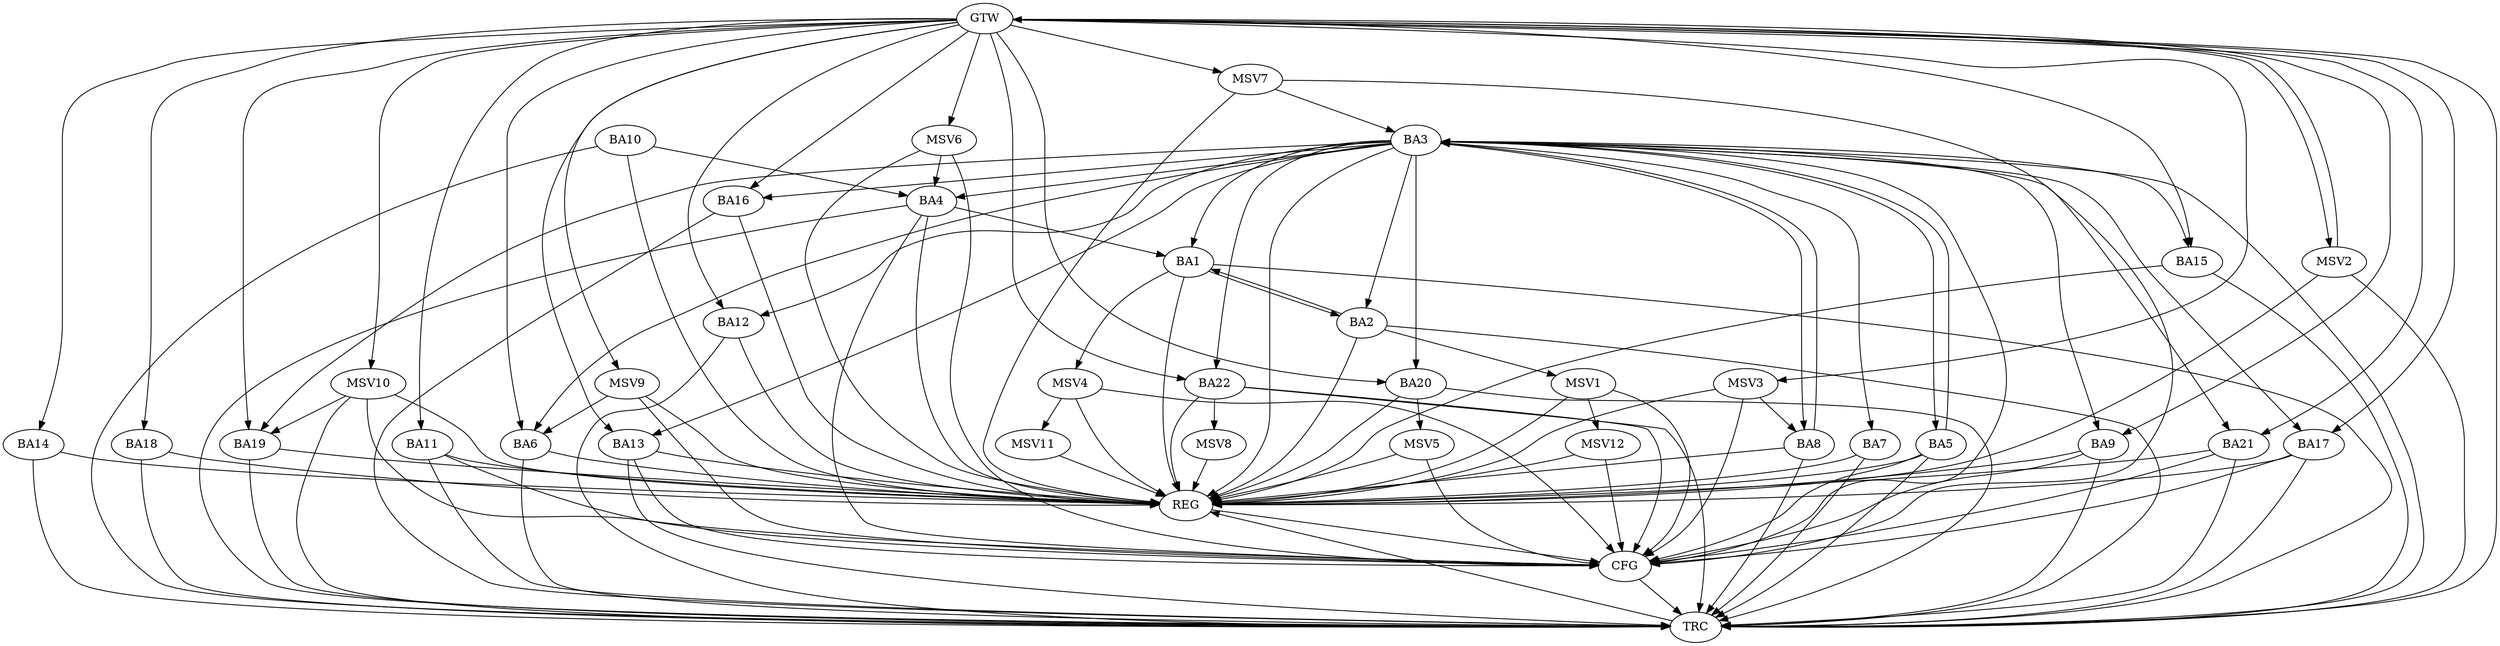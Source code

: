 strict digraph G {
  BA1 [ label="BA1" ];
  BA2 [ label="BA2" ];
  BA3 [ label="BA3" ];
  BA4 [ label="BA4" ];
  BA5 [ label="BA5" ];
  BA6 [ label="BA6" ];
  BA7 [ label="BA7" ];
  BA8 [ label="BA8" ];
  BA9 [ label="BA9" ];
  BA10 [ label="BA10" ];
  BA11 [ label="BA11" ];
  BA12 [ label="BA12" ];
  BA13 [ label="BA13" ];
  BA14 [ label="BA14" ];
  BA15 [ label="BA15" ];
  BA16 [ label="BA16" ];
  BA17 [ label="BA17" ];
  BA18 [ label="BA18" ];
  BA19 [ label="BA19" ];
  BA20 [ label="BA20" ];
  BA21 [ label="BA21" ];
  BA22 [ label="BA22" ];
  GTW [ label="GTW" ];
  REG [ label="REG" ];
  CFG [ label="CFG" ];
  TRC [ label="TRC" ];
  MSV1 [ label="MSV1" ];
  MSV2 [ label="MSV2" ];
  MSV3 [ label="MSV3" ];
  MSV4 [ label="MSV4" ];
  MSV5 [ label="MSV5" ];
  MSV6 [ label="MSV6" ];
  MSV7 [ label="MSV7" ];
  MSV8 [ label="MSV8" ];
  MSV9 [ label="MSV9" ];
  MSV10 [ label="MSV10" ];
  MSV11 [ label="MSV11" ];
  MSV12 [ label="MSV12" ];
  BA1 -> BA2;
  BA2 -> BA1;
  BA3 -> BA2;
  BA4 -> BA1;
  BA5 -> BA3;
  BA8 -> BA3;
  BA10 -> BA4;
  GTW -> BA6;
  GTW -> BA9;
  GTW -> BA11;
  GTW -> BA12;
  GTW -> BA13;
  GTW -> BA14;
  GTW -> BA15;
  GTW -> BA16;
  GTW -> BA17;
  GTW -> BA18;
  GTW -> BA19;
  GTW -> BA20;
  GTW -> BA21;
  GTW -> BA22;
  BA1 -> REG;
  BA2 -> REG;
  BA3 -> REG;
  BA4 -> REG;
  BA5 -> REG;
  BA6 -> REG;
  BA7 -> REG;
  BA8 -> REG;
  BA9 -> REG;
  BA10 -> REG;
  BA11 -> REG;
  BA12 -> REG;
  BA13 -> REG;
  BA14 -> REG;
  BA15 -> REG;
  BA16 -> REG;
  BA17 -> REG;
  BA18 -> REG;
  BA19 -> REG;
  BA20 -> REG;
  BA21 -> REG;
  BA22 -> REG;
  BA3 -> CFG;
  BA4 -> CFG;
  BA21 -> CFG;
  BA13 -> CFG;
  BA9 -> CFG;
  BA17 -> CFG;
  BA5 -> CFG;
  BA22 -> CFG;
  BA11 -> CFG;
  REG -> CFG;
  BA1 -> TRC;
  BA2 -> TRC;
  BA3 -> TRC;
  BA4 -> TRC;
  BA5 -> TRC;
  BA6 -> TRC;
  BA7 -> TRC;
  BA8 -> TRC;
  BA9 -> TRC;
  BA10 -> TRC;
  BA11 -> TRC;
  BA12 -> TRC;
  BA13 -> TRC;
  BA14 -> TRC;
  BA15 -> TRC;
  BA16 -> TRC;
  BA17 -> TRC;
  BA18 -> TRC;
  BA19 -> TRC;
  BA20 -> TRC;
  BA21 -> TRC;
  BA22 -> TRC;
  GTW -> TRC;
  CFG -> TRC;
  TRC -> REG;
  BA3 -> BA12;
  BA3 -> BA20;
  BA3 -> BA17;
  BA3 -> BA8;
  BA3 -> BA5;
  BA3 -> BA19;
  BA3 -> BA15;
  BA3 -> BA16;
  BA3 -> BA4;
  BA3 -> BA7;
  BA3 -> BA13;
  BA3 -> BA9;
  BA3 -> BA22;
  BA3 -> BA21;
  BA3 -> BA1;
  BA3 -> BA6;
  BA2 -> MSV1;
  MSV1 -> REG;
  MSV1 -> CFG;
  MSV2 -> GTW;
  GTW -> MSV2;
  MSV2 -> REG;
  MSV2 -> TRC;
  MSV3 -> BA8;
  GTW -> MSV3;
  MSV3 -> REG;
  MSV3 -> CFG;
  BA1 -> MSV4;
  MSV4 -> REG;
  MSV4 -> CFG;
  BA20 -> MSV5;
  MSV5 -> REG;
  MSV5 -> CFG;
  MSV6 -> BA4;
  GTW -> MSV6;
  MSV6 -> REG;
  MSV6 -> CFG;
  MSV7 -> BA3;
  GTW -> MSV7;
  MSV7 -> REG;
  MSV7 -> CFG;
  BA22 -> MSV8;
  MSV8 -> REG;
  MSV9 -> BA6;
  GTW -> MSV9;
  MSV9 -> REG;
  MSV9 -> CFG;
  MSV10 -> BA19;
  GTW -> MSV10;
  MSV10 -> REG;
  MSV10 -> TRC;
  MSV10 -> CFG;
  MSV4 -> MSV11;
  MSV11 -> REG;
  MSV1 -> MSV12;
  MSV12 -> REG;
  MSV12 -> CFG;
}
